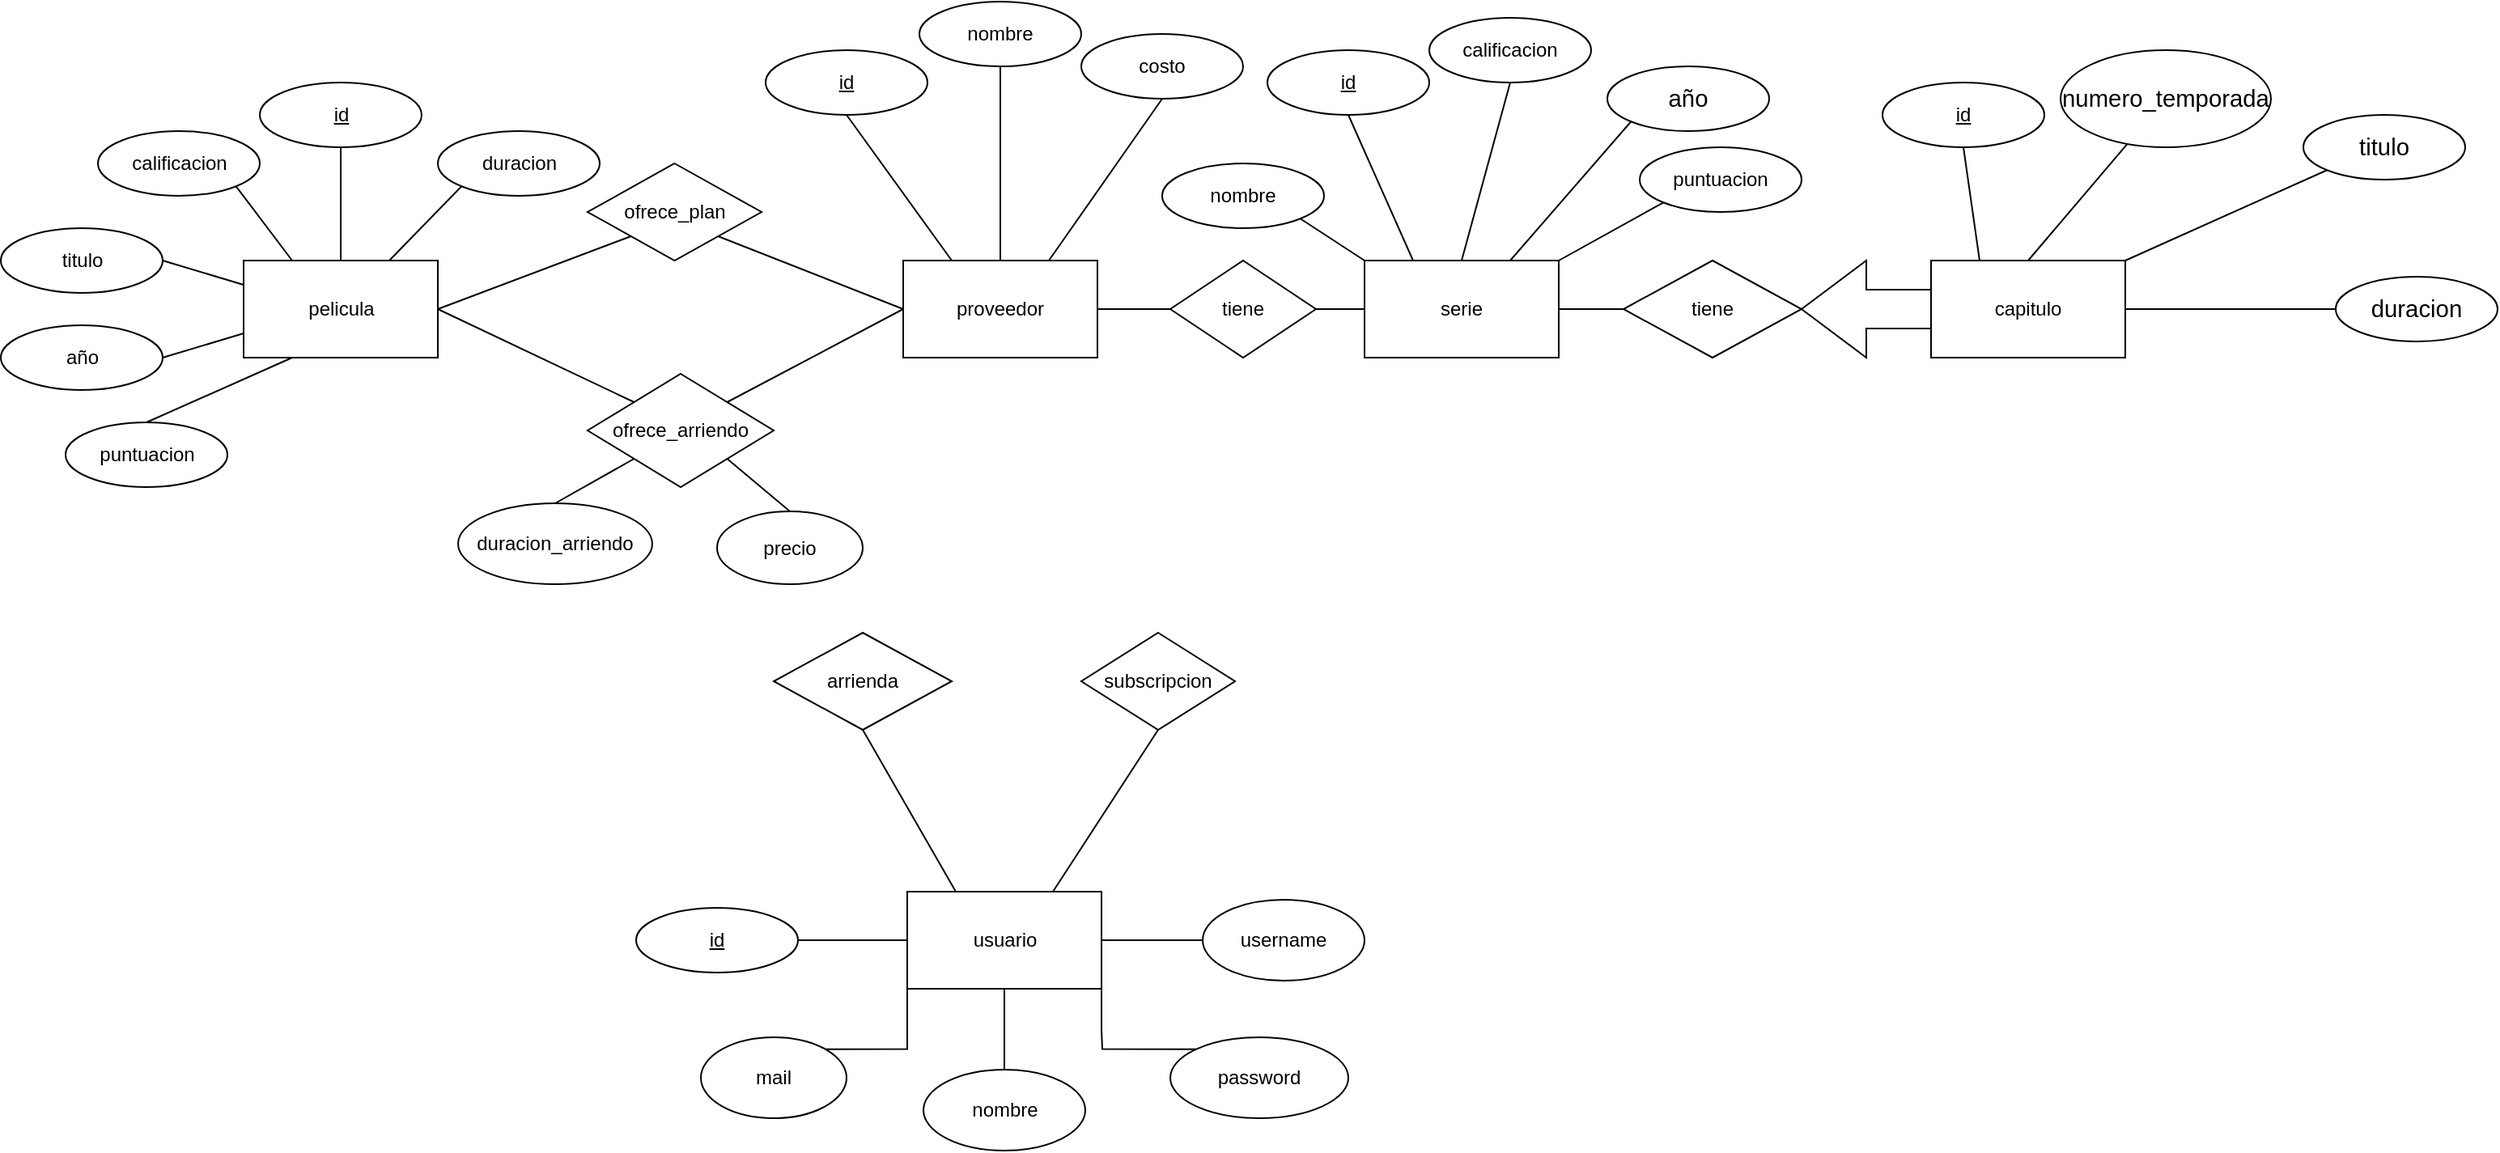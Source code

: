 <mxfile version="15.5.0" type="github">
  <diagram id="vlHWbcFzSscFvXUxdv6s" name="Page-1">
    <mxGraphModel dx="2823" dy="1091" grid="1" gridSize="10" guides="1" tooltips="1" connect="1" arrows="1" fold="1" page="1" pageScale="1" pageWidth="850" pageHeight="1100" math="0" shadow="0">
      <root>
        <mxCell id="0" />
        <mxCell id="1" parent="0" />
        <mxCell id="LzsUhwHeqIONg-uNbYEA-2" value="usuario" style="rounded=0;whiteSpace=wrap;html=1;" vertex="1" parent="1">
          <mxGeometry x="357.5" y="570" width="120" height="60" as="geometry" />
        </mxCell>
        <mxCell id="LzsUhwHeqIONg-uNbYEA-3" value="id" style="ellipse;whiteSpace=wrap;html=1;align=center;fontStyle=4;" vertex="1" parent="1">
          <mxGeometry x="190" y="580" width="100" height="40" as="geometry" />
        </mxCell>
        <mxCell id="LzsUhwHeqIONg-uNbYEA-4" value="" style="endArrow=none;html=1;rounded=0;edgeStyle=orthogonalEdgeStyle;entryX=1;entryY=0.5;entryDx=0;entryDy=0;exitX=0;exitY=0.5;exitDx=0;exitDy=0;" edge="1" parent="1" source="LzsUhwHeqIONg-uNbYEA-2" target="LzsUhwHeqIONg-uNbYEA-3">
          <mxGeometry relative="1" as="geometry">
            <mxPoint x="380" y="630" as="sourcePoint" />
            <mxPoint x="540" y="630" as="targetPoint" />
          </mxGeometry>
        </mxCell>
        <mxCell id="LzsUhwHeqIONg-uNbYEA-5" value="pelicula" style="rounded=0;whiteSpace=wrap;html=1;" vertex="1" parent="1">
          <mxGeometry x="-52.5" y="180" width="120" height="60" as="geometry" />
        </mxCell>
        <mxCell id="LzsUhwHeqIONg-uNbYEA-6" value="id" style="ellipse;whiteSpace=wrap;html=1;align=center;fontStyle=4;" vertex="1" parent="1">
          <mxGeometry x="-42.5" y="70" width="100" height="40" as="geometry" />
        </mxCell>
        <mxCell id="LzsUhwHeqIONg-uNbYEA-7" value="" style="endArrow=none;html=1;rounded=0;edgeStyle=orthogonalEdgeStyle;entryX=0.5;entryY=1;entryDx=0;entryDy=0;exitX=0.5;exitY=0;exitDx=0;exitDy=0;" edge="1" parent="1" source="LzsUhwHeqIONg-uNbYEA-5" target="LzsUhwHeqIONg-uNbYEA-6">
          <mxGeometry relative="1" as="geometry">
            <mxPoint x="-122.5" y="180" as="sourcePoint" />
            <mxPoint x="37.5" y="180" as="targetPoint" />
          </mxGeometry>
        </mxCell>
        <mxCell id="LzsUhwHeqIONg-uNbYEA-8" value="proveedor" style="rounded=0;whiteSpace=wrap;html=1;" vertex="1" parent="1">
          <mxGeometry x="355" y="180" width="120" height="60" as="geometry" />
        </mxCell>
        <mxCell id="LzsUhwHeqIONg-uNbYEA-9" value="id" style="ellipse;whiteSpace=wrap;html=1;align=center;fontStyle=4;" vertex="1" parent="1">
          <mxGeometry x="270" y="50" width="100" height="40" as="geometry" />
        </mxCell>
        <mxCell id="LzsUhwHeqIONg-uNbYEA-10" value="" style="endArrow=none;html=1;rounded=0;entryX=0.5;entryY=1;entryDx=0;entryDy=0;exitX=0.25;exitY=0;exitDx=0;exitDy=0;" edge="1" parent="1" source="LzsUhwHeqIONg-uNbYEA-8" target="LzsUhwHeqIONg-uNbYEA-9">
          <mxGeometry relative="1" as="geometry">
            <mxPoint x="-85" y="210" as="sourcePoint" />
            <mxPoint x="75" y="210" as="targetPoint" />
          </mxGeometry>
        </mxCell>
        <mxCell id="LzsUhwHeqIONg-uNbYEA-11" value="serie" style="rounded=0;whiteSpace=wrap;html=1;" vertex="1" parent="1">
          <mxGeometry x="640" y="180" width="120" height="60" as="geometry" />
        </mxCell>
        <mxCell id="LzsUhwHeqIONg-uNbYEA-12" value="id" style="ellipse;whiteSpace=wrap;html=1;align=center;fontStyle=4;" vertex="1" parent="1">
          <mxGeometry x="580" y="50" width="100" height="40" as="geometry" />
        </mxCell>
        <mxCell id="LzsUhwHeqIONg-uNbYEA-13" value="" style="endArrow=none;html=1;rounded=0;entryX=0.5;entryY=1;entryDx=0;entryDy=0;exitX=0.25;exitY=0;exitDx=0;exitDy=0;" edge="1" parent="1" source="LzsUhwHeqIONg-uNbYEA-11" target="LzsUhwHeqIONg-uNbYEA-12">
          <mxGeometry relative="1" as="geometry">
            <mxPoint x="700" y="180" as="sourcePoint" />
            <mxPoint x="860" y="180" as="targetPoint" />
          </mxGeometry>
        </mxCell>
        <mxCell id="LzsUhwHeqIONg-uNbYEA-14" value="ofrece_plan" style="shape=rhombus;perimeter=rhombusPerimeter;whiteSpace=wrap;html=1;align=center;" vertex="1" parent="1">
          <mxGeometry x="160" y="120" width="107.5" height="60" as="geometry" />
        </mxCell>
        <mxCell id="LzsUhwHeqIONg-uNbYEA-15" value="tiene" style="shape=rhombus;perimeter=rhombusPerimeter;whiteSpace=wrap;html=1;align=center;" vertex="1" parent="1">
          <mxGeometry x="520" y="180" width="90" height="60" as="geometry" />
        </mxCell>
        <mxCell id="LzsUhwHeqIONg-uNbYEA-16" value="" style="endArrow=none;html=1;rounded=0;exitX=1;exitY=0.5;exitDx=0;exitDy=0;entryX=0;entryY=1;entryDx=0;entryDy=0;" edge="1" parent="1" source="LzsUhwHeqIONg-uNbYEA-5" target="LzsUhwHeqIONg-uNbYEA-14">
          <mxGeometry relative="1" as="geometry">
            <mxPoint x="67.5" y="260" as="sourcePoint" />
            <mxPoint x="107.5" y="210" as="targetPoint" />
          </mxGeometry>
        </mxCell>
        <mxCell id="LzsUhwHeqIONg-uNbYEA-17" value="" style="endArrow=none;html=1;rounded=0;exitX=1;exitY=1;exitDx=0;exitDy=0;entryX=0;entryY=0.5;entryDx=0;entryDy=0;" edge="1" parent="1" source="LzsUhwHeqIONg-uNbYEA-14" target="LzsUhwHeqIONg-uNbYEA-8">
          <mxGeometry relative="1" as="geometry">
            <mxPoint x="240" y="120" as="sourcePoint" />
            <mxPoint x="360" y="210" as="targetPoint" />
          </mxGeometry>
        </mxCell>
        <mxCell id="LzsUhwHeqIONg-uNbYEA-18" value="" style="endArrow=none;html=1;rounded=0;edgeStyle=orthogonalEdgeStyle;exitX=1;exitY=0.5;exitDx=0;exitDy=0;entryX=0;entryY=0.5;entryDx=0;entryDy=0;" edge="1" parent="1" source="LzsUhwHeqIONg-uNbYEA-8" target="LzsUhwHeqIONg-uNbYEA-15">
          <mxGeometry relative="1" as="geometry">
            <mxPoint x="490" y="210" as="sourcePoint" />
            <mxPoint x="520" y="210" as="targetPoint" />
          </mxGeometry>
        </mxCell>
        <mxCell id="LzsUhwHeqIONg-uNbYEA-19" value="" style="endArrow=none;html=1;rounded=0;edgeStyle=orthogonalEdgeStyle;exitX=1;exitY=0.5;exitDx=0;exitDy=0;entryX=0;entryY=0.5;entryDx=0;entryDy=0;" edge="1" parent="1" source="LzsUhwHeqIONg-uNbYEA-15" target="LzsUhwHeqIONg-uNbYEA-11">
          <mxGeometry relative="1" as="geometry">
            <mxPoint x="440" y="60" as="sourcePoint" />
            <mxPoint x="600" y="60" as="targetPoint" />
          </mxGeometry>
        </mxCell>
        <mxCell id="LzsUhwHeqIONg-uNbYEA-20" value="subscripcion" style="shape=rhombus;perimeter=rhombusPerimeter;whiteSpace=wrap;html=1;align=center;" vertex="1" parent="1">
          <mxGeometry x="465" y="410" width="95" height="60" as="geometry" />
        </mxCell>
        <mxCell id="LzsUhwHeqIONg-uNbYEA-21" value="" style="endArrow=none;html=1;rounded=0;exitX=0.5;exitY=1;exitDx=0;exitDy=0;entryX=0.75;entryY=0;entryDx=0;entryDy=0;" edge="1" parent="1" source="LzsUhwHeqIONg-uNbYEA-20" target="LzsUhwHeqIONg-uNbYEA-2">
          <mxGeometry relative="1" as="geometry">
            <mxPoint x="430" y="510" as="sourcePoint" />
            <mxPoint x="590" y="510" as="targetPoint" />
          </mxGeometry>
        </mxCell>
        <mxCell id="LzsUhwHeqIONg-uNbYEA-22" value="nombre" style="ellipse;whiteSpace=wrap;html=1;" vertex="1" parent="1">
          <mxGeometry x="367.5" y="680" width="100" height="50" as="geometry" />
        </mxCell>
        <mxCell id="LzsUhwHeqIONg-uNbYEA-23" value="mail" style="ellipse;whiteSpace=wrap;html=1;" vertex="1" parent="1">
          <mxGeometry x="230" y="660" width="90" height="50" as="geometry" />
        </mxCell>
        <mxCell id="LzsUhwHeqIONg-uNbYEA-24" value="password" style="ellipse;whiteSpace=wrap;html=1;" vertex="1" parent="1">
          <mxGeometry x="520" y="660" width="110" height="50" as="geometry" />
        </mxCell>
        <mxCell id="LzsUhwHeqIONg-uNbYEA-25" value="username" style="ellipse;whiteSpace=wrap;html=1;" vertex="1" parent="1">
          <mxGeometry x="540" y="575" width="100" height="50" as="geometry" />
        </mxCell>
        <mxCell id="LzsUhwHeqIONg-uNbYEA-26" value="" style="endArrow=none;html=1;rounded=0;edgeStyle=orthogonalEdgeStyle;exitX=1;exitY=0;exitDx=0;exitDy=0;entryX=0;entryY=1;entryDx=0;entryDy=0;" edge="1" parent="1" source="LzsUhwHeqIONg-uNbYEA-23" target="LzsUhwHeqIONg-uNbYEA-2">
          <mxGeometry relative="1" as="geometry">
            <mxPoint x="280" y="830" as="sourcePoint" />
            <mxPoint x="440" y="830" as="targetPoint" />
          </mxGeometry>
        </mxCell>
        <mxCell id="LzsUhwHeqIONg-uNbYEA-27" value="" style="endArrow=none;html=1;rounded=0;edgeStyle=orthogonalEdgeStyle;exitX=0.5;exitY=1;exitDx=0;exitDy=0;entryX=0.5;entryY=0;entryDx=0;entryDy=0;" edge="1" parent="1" source="LzsUhwHeqIONg-uNbYEA-2" target="LzsUhwHeqIONg-uNbYEA-22">
          <mxGeometry relative="1" as="geometry">
            <mxPoint x="480" y="630" as="sourcePoint" />
            <mxPoint x="640" y="630" as="targetPoint" />
          </mxGeometry>
        </mxCell>
        <mxCell id="LzsUhwHeqIONg-uNbYEA-28" value="" style="endArrow=none;html=1;rounded=0;edgeStyle=orthogonalEdgeStyle;entryX=0;entryY=0.5;entryDx=0;entryDy=0;exitX=1;exitY=0.5;exitDx=0;exitDy=0;" edge="1" parent="1" source="LzsUhwHeqIONg-uNbYEA-2" target="LzsUhwHeqIONg-uNbYEA-25">
          <mxGeometry relative="1" as="geometry">
            <mxPoint x="510" y="600" as="sourcePoint" />
            <mxPoint x="310" y="870" as="targetPoint" />
          </mxGeometry>
        </mxCell>
        <mxCell id="LzsUhwHeqIONg-uNbYEA-29" value="" style="endArrow=none;html=1;rounded=0;edgeStyle=orthogonalEdgeStyle;exitX=1;exitY=1;exitDx=0;exitDy=0;entryX=0;entryY=0;entryDx=0;entryDy=0;" edge="1" parent="1" source="LzsUhwHeqIONg-uNbYEA-2" target="LzsUhwHeqIONg-uNbYEA-24">
          <mxGeometry relative="1" as="geometry">
            <mxPoint x="440" y="820" as="sourcePoint" />
            <mxPoint x="600" y="820" as="targetPoint" />
            <Array as="points">
              <mxPoint x="478" y="655" />
              <mxPoint x="478" y="687" />
            </Array>
          </mxGeometry>
        </mxCell>
        <mxCell id="LzsUhwHeqIONg-uNbYEA-30" value="duracion" style="ellipse;whiteSpace=wrap;html=1;align=center;" vertex="1" parent="1">
          <mxGeometry x="67.5" y="100" width="100" height="40" as="geometry" />
        </mxCell>
        <mxCell id="LzsUhwHeqIONg-uNbYEA-31" value="calificacion" style="ellipse;whiteSpace=wrap;html=1;align=center;" vertex="1" parent="1">
          <mxGeometry x="-142.5" y="100" width="100" height="40" as="geometry" />
        </mxCell>
        <mxCell id="LzsUhwHeqIONg-uNbYEA-32" value="año" style="ellipse;whiteSpace=wrap;html=1;align=center;" vertex="1" parent="1">
          <mxGeometry x="-202.5" y="220" width="100" height="40" as="geometry" />
        </mxCell>
        <mxCell id="LzsUhwHeqIONg-uNbYEA-33" value="puntuacion" style="ellipse;whiteSpace=wrap;html=1;align=center;" vertex="1" parent="1">
          <mxGeometry x="-162.5" y="280" width="100" height="40" as="geometry" />
        </mxCell>
        <mxCell id="LzsUhwHeqIONg-uNbYEA-34" value="titulo" style="ellipse;whiteSpace=wrap;html=1;align=center;" vertex="1" parent="1">
          <mxGeometry x="-202.5" y="160" width="100" height="40" as="geometry" />
        </mxCell>
        <mxCell id="LzsUhwHeqIONg-uNbYEA-35" value="" style="endArrow=none;html=1;rounded=0;exitX=1;exitY=0.5;exitDx=0;exitDy=0;entryX=0;entryY=0.25;entryDx=0;entryDy=0;" edge="1" parent="1" source="LzsUhwHeqIONg-uNbYEA-34" target="LzsUhwHeqIONg-uNbYEA-5">
          <mxGeometry relative="1" as="geometry">
            <mxPoint x="-82.5" y="190" as="sourcePoint" />
            <mxPoint x="-52.5" y="180" as="targetPoint" />
          </mxGeometry>
        </mxCell>
        <mxCell id="LzsUhwHeqIONg-uNbYEA-36" value="" style="endArrow=none;html=1;rounded=0;entryX=0;entryY=1;entryDx=0;entryDy=0;exitX=0.75;exitY=0;exitDx=0;exitDy=0;" edge="1" parent="1" source="LzsUhwHeqIONg-uNbYEA-5" target="LzsUhwHeqIONg-uNbYEA-30">
          <mxGeometry relative="1" as="geometry">
            <mxPoint x="-52.5" y="270" as="sourcePoint" />
            <mxPoint x="107.5" y="270" as="targetPoint" />
          </mxGeometry>
        </mxCell>
        <mxCell id="LzsUhwHeqIONg-uNbYEA-37" value="" style="endArrow=none;html=1;rounded=0;exitX=1;exitY=1;exitDx=0;exitDy=0;entryX=0.25;entryY=0;entryDx=0;entryDy=0;" edge="1" parent="1" source="LzsUhwHeqIONg-uNbYEA-31" target="LzsUhwHeqIONg-uNbYEA-5">
          <mxGeometry relative="1" as="geometry">
            <mxPoint x="-12.5" y="370" as="sourcePoint" />
            <mxPoint x="147.5" y="370" as="targetPoint" />
          </mxGeometry>
        </mxCell>
        <mxCell id="LzsUhwHeqIONg-uNbYEA-38" value="" style="endArrow=none;html=1;rounded=0;exitX=1;exitY=0.5;exitDx=0;exitDy=0;entryX=0;entryY=0.75;entryDx=0;entryDy=0;" edge="1" parent="1" source="LzsUhwHeqIONg-uNbYEA-32" target="LzsUhwHeqIONg-uNbYEA-5">
          <mxGeometry relative="1" as="geometry">
            <mxPoint x="-72.5" y="420" as="sourcePoint" />
            <mxPoint x="87.5" y="420" as="targetPoint" />
          </mxGeometry>
        </mxCell>
        <mxCell id="LzsUhwHeqIONg-uNbYEA-39" value="" style="endArrow=none;html=1;rounded=0;exitX=0.5;exitY=0;exitDx=0;exitDy=0;entryX=0.25;entryY=1;entryDx=0;entryDy=0;" edge="1" parent="1" source="LzsUhwHeqIONg-uNbYEA-33" target="LzsUhwHeqIONg-uNbYEA-5">
          <mxGeometry relative="1" as="geometry">
            <mxPoint x="-87.145" y="285.858" as="sourcePoint" />
            <mxPoint x="57.5" y="430" as="targetPoint" />
          </mxGeometry>
        </mxCell>
        <mxCell id="LzsUhwHeqIONg-uNbYEA-40" value="puntuacion" style="ellipse;whiteSpace=wrap;html=1;align=center;" vertex="1" parent="1">
          <mxGeometry x="810" y="110" width="100" height="40" as="geometry" />
        </mxCell>
        <mxCell id="LzsUhwHeqIONg-uNbYEA-41" value="calificacion" style="ellipse;whiteSpace=wrap;html=1;align=center;" vertex="1" parent="1">
          <mxGeometry x="680" y="30" width="100" height="40" as="geometry" />
        </mxCell>
        <mxCell id="LzsUhwHeqIONg-uNbYEA-42" value="nombre" style="ellipse;whiteSpace=wrap;html=1;align=center;" vertex="1" parent="1">
          <mxGeometry x="515" y="120" width="100" height="40" as="geometry" />
        </mxCell>
        <mxCell id="LzsUhwHeqIONg-uNbYEA-43" value="" style="endArrow=none;html=1;rounded=0;exitX=1;exitY=1;exitDx=0;exitDy=0;entryX=0;entryY=0;entryDx=0;entryDy=0;" edge="1" parent="1" source="LzsUhwHeqIONg-uNbYEA-42" target="LzsUhwHeqIONg-uNbYEA-11">
          <mxGeometry relative="1" as="geometry">
            <mxPoint x="620" y="160" as="sourcePoint" />
            <mxPoint x="780" y="160" as="targetPoint" />
          </mxGeometry>
        </mxCell>
        <mxCell id="LzsUhwHeqIONg-uNbYEA-44" value="" style="endArrow=none;html=1;exitX=0.5;exitY=0;exitDx=0;exitDy=0;rounded=0;entryX=0.5;entryY=1;entryDx=0;entryDy=0;" edge="1" parent="1" source="LzsUhwHeqIONg-uNbYEA-11" target="LzsUhwHeqIONg-uNbYEA-41">
          <mxGeometry relative="1" as="geometry">
            <mxPoint x="620" y="290" as="sourcePoint" />
            <mxPoint x="710" y="80" as="targetPoint" />
          </mxGeometry>
        </mxCell>
        <mxCell id="LzsUhwHeqIONg-uNbYEA-45" value="" style="endArrow=none;html=1;rounded=0;exitX=1;exitY=0;exitDx=0;exitDy=0;entryX=0;entryY=1;entryDx=0;entryDy=0;" edge="1" parent="1" source="LzsUhwHeqIONg-uNbYEA-11" target="LzsUhwHeqIONg-uNbYEA-40">
          <mxGeometry relative="1" as="geometry">
            <mxPoint x="790" y="220" as="sourcePoint" />
            <mxPoint x="820" y="210" as="targetPoint" />
          </mxGeometry>
        </mxCell>
        <mxCell id="LzsUhwHeqIONg-uNbYEA-48" value="nombre" style="ellipse;whiteSpace=wrap;html=1;align=center;" vertex="1" parent="1">
          <mxGeometry x="365" y="20" width="100" height="40" as="geometry" />
        </mxCell>
        <mxCell id="LzsUhwHeqIONg-uNbYEA-49" value="" style="endArrow=none;html=1;rounded=0;entryX=0.5;entryY=1;entryDx=0;entryDy=0;exitX=0.5;exitY=0;exitDx=0;exitDy=0;" edge="1" parent="1" source="LzsUhwHeqIONg-uNbYEA-8" target="LzsUhwHeqIONg-uNbYEA-48">
          <mxGeometry relative="1" as="geometry">
            <mxPoint x="405" y="190" as="sourcePoint" />
            <mxPoint x="337.5" y="100" as="targetPoint" />
          </mxGeometry>
        </mxCell>
        <mxCell id="LzsUhwHeqIONg-uNbYEA-50" value="costo" style="ellipse;whiteSpace=wrap;html=1;align=center;" vertex="1" parent="1">
          <mxGeometry x="465" y="40" width="100" height="40" as="geometry" />
        </mxCell>
        <mxCell id="LzsUhwHeqIONg-uNbYEA-51" value="" style="endArrow=none;html=1;rounded=0;entryX=0.5;entryY=1;entryDx=0;entryDy=0;exitX=0.75;exitY=0;exitDx=0;exitDy=0;" edge="1" parent="1" source="LzsUhwHeqIONg-uNbYEA-8" target="LzsUhwHeqIONg-uNbYEA-50">
          <mxGeometry relative="1" as="geometry">
            <mxPoint x="405" y="190" as="sourcePoint" />
            <mxPoint x="337.5" y="100" as="targetPoint" />
            <Array as="points" />
          </mxGeometry>
        </mxCell>
        <mxCell id="LzsUhwHeqIONg-uNbYEA-58" value="precio" style="ellipse;whiteSpace=wrap;html=1;align=center;" vertex="1" parent="1">
          <mxGeometry x="240" y="335" width="90" height="45" as="geometry" />
        </mxCell>
        <mxCell id="LzsUhwHeqIONg-uNbYEA-59" value="duracion_arriendo" style="ellipse;whiteSpace=wrap;html=1;align=center;" vertex="1" parent="1">
          <mxGeometry x="80" y="330" width="120" height="50" as="geometry" />
        </mxCell>
        <mxCell id="LzsUhwHeqIONg-uNbYEA-60" value="" style="endArrow=none;html=1;rounded=0;exitX=0.5;exitY=0;exitDx=0;exitDy=0;entryX=0;entryY=1;entryDx=0;entryDy=0;" edge="1" parent="1" source="LzsUhwHeqIONg-uNbYEA-59" target="LzsUhwHeqIONg-uNbYEA-71">
          <mxGeometry relative="1" as="geometry">
            <mxPoint x="350" y="380" as="sourcePoint" />
            <mxPoint x="230" y="450" as="targetPoint" />
          </mxGeometry>
        </mxCell>
        <mxCell id="LzsUhwHeqIONg-uNbYEA-63" value="" style="endArrow=none;html=1;rounded=0;exitX=1;exitY=1;exitDx=0;exitDy=0;entryX=0.5;entryY=0;entryDx=0;entryDy=0;" edge="1" parent="1" source="LzsUhwHeqIONg-uNbYEA-71" target="LzsUhwHeqIONg-uNbYEA-58">
          <mxGeometry relative="1" as="geometry">
            <mxPoint x="290" y="450" as="sourcePoint" />
            <mxPoint x="260" y="430" as="targetPoint" />
          </mxGeometry>
        </mxCell>
        <mxCell id="LzsUhwHeqIONg-uNbYEA-71" value="ofrece_arriendo" style="rhombus;whiteSpace=wrap;html=1;" vertex="1" parent="1">
          <mxGeometry x="160" y="250" width="115" height="70" as="geometry" />
        </mxCell>
        <mxCell id="LzsUhwHeqIONg-uNbYEA-72" value="" style="endArrow=none;html=1;rounded=0;exitX=1;exitY=0.5;exitDx=0;exitDy=0;entryX=0;entryY=0;entryDx=0;entryDy=0;" edge="1" parent="1" source="LzsUhwHeqIONg-uNbYEA-5" target="LzsUhwHeqIONg-uNbYEA-71">
          <mxGeometry relative="1" as="geometry">
            <mxPoint x="77.5" y="220" as="sourcePoint" />
            <mxPoint x="190" y="170" as="targetPoint" />
          </mxGeometry>
        </mxCell>
        <mxCell id="LzsUhwHeqIONg-uNbYEA-73" value="" style="endArrow=none;html=1;rounded=0;exitX=1;exitY=0;exitDx=0;exitDy=0;entryX=0;entryY=0.5;entryDx=0;entryDy=0;" edge="1" parent="1" source="LzsUhwHeqIONg-uNbYEA-71" target="LzsUhwHeqIONg-uNbYEA-8">
          <mxGeometry relative="1" as="geometry">
            <mxPoint x="77.5" y="220" as="sourcePoint" />
            <mxPoint x="203.75" y="277.5" as="targetPoint" />
          </mxGeometry>
        </mxCell>
        <mxCell id="LzsUhwHeqIONg-uNbYEA-74" value="arrienda" style="rhombus;whiteSpace=wrap;html=1;" vertex="1" parent="1">
          <mxGeometry x="275" y="410" width="110" height="60" as="geometry" />
        </mxCell>
        <mxCell id="LzsUhwHeqIONg-uNbYEA-75" value="" style="endArrow=none;html=1;rounded=0;entryX=0.25;entryY=0;entryDx=0;entryDy=0;exitX=0.5;exitY=1;exitDx=0;exitDy=0;" edge="1" parent="1" source="LzsUhwHeqIONg-uNbYEA-74" target="LzsUhwHeqIONg-uNbYEA-2">
          <mxGeometry relative="1" as="geometry">
            <mxPoint y="480" as="sourcePoint" />
            <mxPoint x="160" y="480" as="targetPoint" />
          </mxGeometry>
        </mxCell>
        <mxCell id="LzsUhwHeqIONg-uNbYEA-76" value="capitulo" style="whiteSpace=wrap;html=1;align=center;" vertex="1" parent="1">
          <mxGeometry x="990" y="180" width="120" height="60" as="geometry" />
        </mxCell>
        <mxCell id="LzsUhwHeqIONg-uNbYEA-80" value="" style="edgeStyle=none;rounded=0;orthogonalLoop=1;jettySize=auto;html=1;" edge="1" parent="1" source="LzsUhwHeqIONg-uNbYEA-77" target="LzsUhwHeqIONg-uNbYEA-79">
          <mxGeometry relative="1" as="geometry" />
        </mxCell>
        <mxCell id="LzsUhwHeqIONg-uNbYEA-77" value="tiene" style="shape=rhombus;perimeter=rhombusPerimeter;whiteSpace=wrap;html=1;align=center;" vertex="1" parent="1">
          <mxGeometry x="800" y="180" width="110" height="60" as="geometry" />
        </mxCell>
        <mxCell id="LzsUhwHeqIONg-uNbYEA-78" value="" style="endArrow=none;html=1;rounded=0;entryX=0;entryY=0.5;entryDx=0;entryDy=0;exitX=1;exitY=0.5;exitDx=0;exitDy=0;" edge="1" parent="1" source="LzsUhwHeqIONg-uNbYEA-11" target="LzsUhwHeqIONg-uNbYEA-77">
          <mxGeometry relative="1" as="geometry">
            <mxPoint x="800" y="230" as="sourcePoint" />
            <mxPoint x="570" y="180" as="targetPoint" />
          </mxGeometry>
        </mxCell>
        <mxCell id="LzsUhwHeqIONg-uNbYEA-79" value="" style="html=1;shadow=0;dashed=0;align=center;verticalAlign=middle;shape=mxgraph.arrows2.arrow;dy=0.6;dx=40;flipH=1;notch=0;" vertex="1" parent="1">
          <mxGeometry x="910" y="180" width="80" height="60" as="geometry" />
        </mxCell>
        <mxCell id="LzsUhwHeqIONg-uNbYEA-81" value="id" style="ellipse;whiteSpace=wrap;html=1;align=center;fontStyle=4;" vertex="1" parent="1">
          <mxGeometry x="960" y="70" width="100" height="40" as="geometry" />
        </mxCell>
        <mxCell id="LzsUhwHeqIONg-uNbYEA-82" value="" style="endArrow=none;html=1;rounded=0;entryX=0.25;entryY=0;entryDx=0;entryDy=0;" edge="1" parent="1" target="LzsUhwHeqIONg-uNbYEA-76">
          <mxGeometry relative="1" as="geometry">
            <mxPoint x="1010" y="110" as="sourcePoint" />
            <mxPoint x="1170" y="110" as="targetPoint" />
          </mxGeometry>
        </mxCell>
        <mxCell id="LzsUhwHeqIONg-uNbYEA-83" value="&lt;span style=&quot;font-size: 11.0pt ; line-height: 107% ; font-family: &amp;#34;calibri&amp;#34; , sans-serif&quot;&gt;numero_temporada&lt;/span&gt;" style="ellipse;whiteSpace=wrap;html=1;align=center;" vertex="1" parent="1">
          <mxGeometry x="1070" y="50" width="130" height="60" as="geometry" />
        </mxCell>
        <mxCell id="LzsUhwHeqIONg-uNbYEA-84" value="&lt;span style=&quot;font-size: 11.0pt ; line-height: 107% ; font-family: &amp;#34;calibri&amp;#34; , sans-serif&quot;&gt;titulo&lt;/span&gt;" style="ellipse;whiteSpace=wrap;html=1;align=center;" vertex="1" parent="1">
          <mxGeometry x="1220" y="90" width="100" height="40" as="geometry" />
        </mxCell>
        <mxCell id="LzsUhwHeqIONg-uNbYEA-85" value="&lt;span style=&quot;font-size: 11.0pt ; line-height: 107% ; font-family: &amp;#34;calibri&amp;#34; , sans-serif&quot;&gt;año&lt;/span&gt;" style="ellipse;whiteSpace=wrap;html=1;align=center;" vertex="1" parent="1">
          <mxGeometry x="790" y="60" width="100" height="40" as="geometry" />
        </mxCell>
        <mxCell id="LzsUhwHeqIONg-uNbYEA-86" value="&lt;span style=&quot;font-size: 11.0pt ; line-height: 107% ; font-family: &amp;#34;calibri&amp;#34; , sans-serif&quot;&gt;duracion&lt;/span&gt;" style="ellipse;whiteSpace=wrap;html=1;align=center;" vertex="1" parent="1">
          <mxGeometry x="1240" y="190" width="100" height="40" as="geometry" />
        </mxCell>
        <mxCell id="LzsUhwHeqIONg-uNbYEA-87" value="" style="endArrow=none;html=1;rounded=0;exitX=0.5;exitY=0;exitDx=0;exitDy=0;" edge="1" parent="1" source="LzsUhwHeqIONg-uNbYEA-76" target="LzsUhwHeqIONg-uNbYEA-83">
          <mxGeometry relative="1" as="geometry">
            <mxPoint x="1000" y="310" as="sourcePoint" />
            <mxPoint x="1160" y="310" as="targetPoint" />
          </mxGeometry>
        </mxCell>
        <mxCell id="LzsUhwHeqIONg-uNbYEA-89" value="" style="endArrow=none;html=1;rounded=0;entryX=0;entryY=0.5;entryDx=0;entryDy=0;" edge="1" parent="1" target="LzsUhwHeqIONg-uNbYEA-86">
          <mxGeometry relative="1" as="geometry">
            <mxPoint x="1110" y="210" as="sourcePoint" />
            <mxPoint x="1270" y="210" as="targetPoint" />
          </mxGeometry>
        </mxCell>
        <mxCell id="LzsUhwHeqIONg-uNbYEA-90" value="" style="endArrow=none;html=1;rounded=0;entryX=0;entryY=1;entryDx=0;entryDy=0;exitX=0.75;exitY=0;exitDx=0;exitDy=0;" edge="1" parent="1" source="LzsUhwHeqIONg-uNbYEA-11" target="LzsUhwHeqIONg-uNbYEA-85">
          <mxGeometry relative="1" as="geometry">
            <mxPoint x="1120" y="220" as="sourcePoint" />
            <mxPoint x="1250" y="220" as="targetPoint" />
          </mxGeometry>
        </mxCell>
        <mxCell id="LzsUhwHeqIONg-uNbYEA-91" value="" style="endArrow=none;html=1;rounded=0;entryX=0;entryY=1;entryDx=0;entryDy=0;exitX=1;exitY=0;exitDx=0;exitDy=0;" edge="1" parent="1" source="LzsUhwHeqIONg-uNbYEA-76" target="LzsUhwHeqIONg-uNbYEA-84">
          <mxGeometry relative="1" as="geometry">
            <mxPoint x="1130" y="230" as="sourcePoint" />
            <mxPoint x="1260" y="230" as="targetPoint" />
          </mxGeometry>
        </mxCell>
      </root>
    </mxGraphModel>
  </diagram>
</mxfile>
